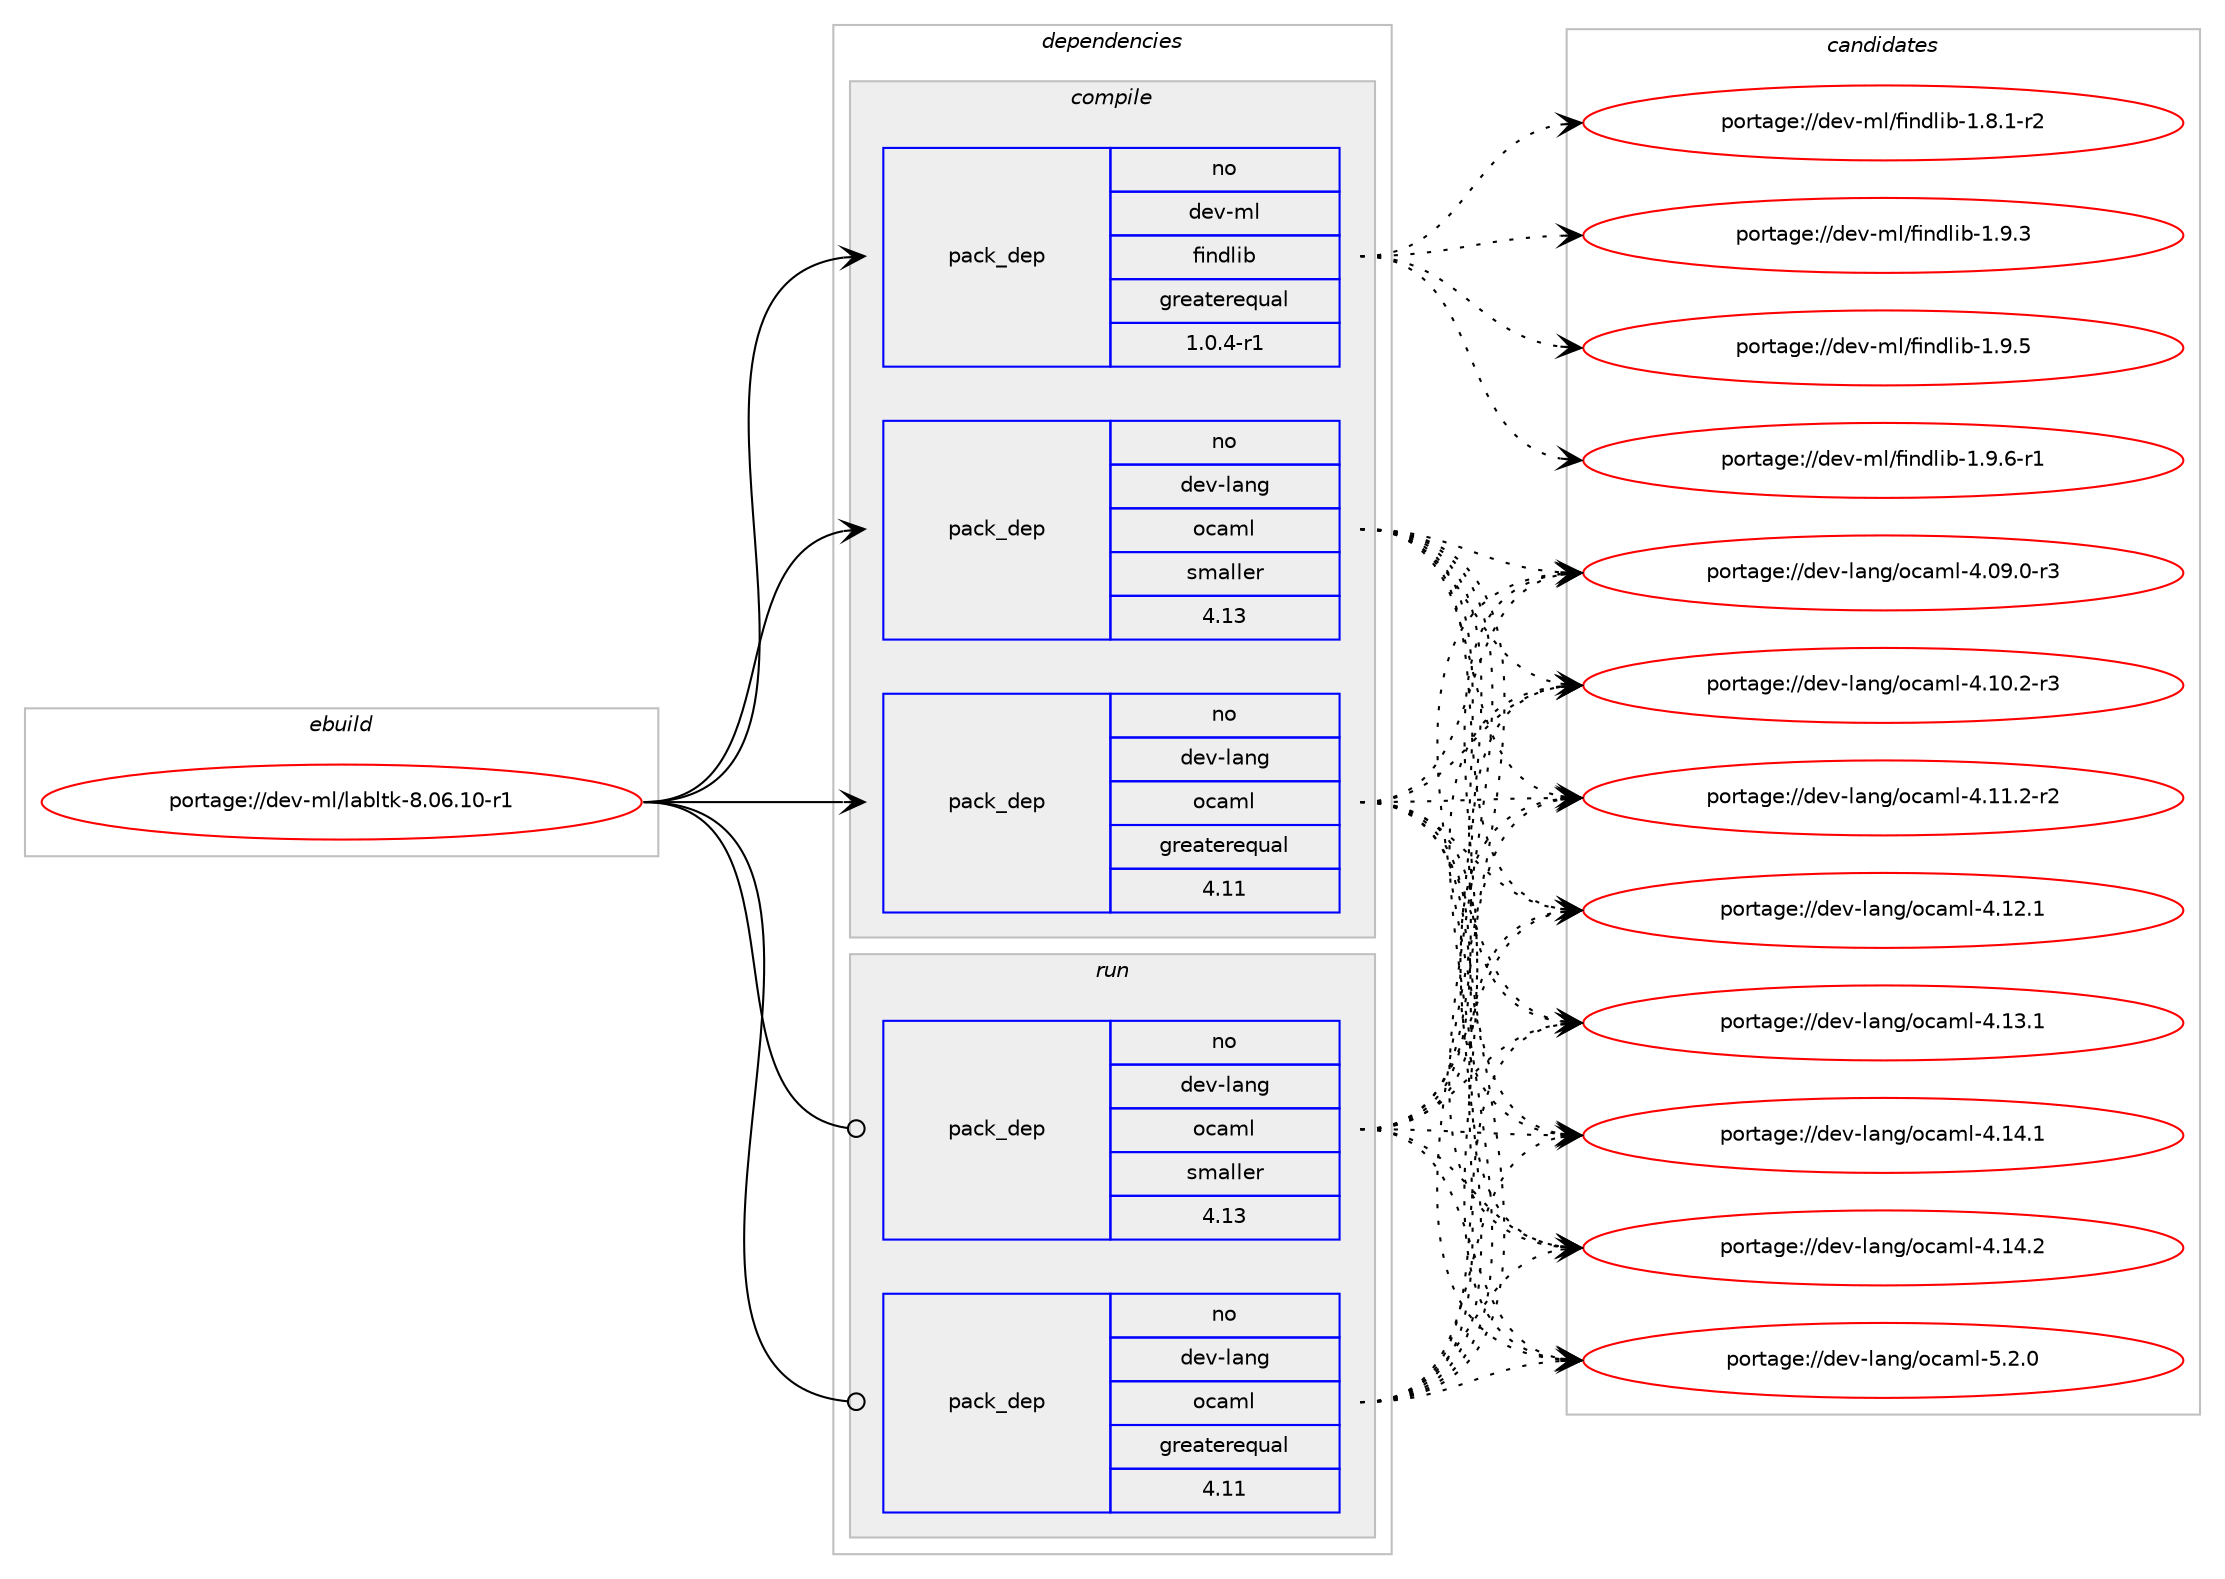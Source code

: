 digraph prolog {

# *************
# Graph options
# *************

newrank=true;
concentrate=true;
compound=true;
graph [rankdir=LR,fontname=Helvetica,fontsize=10,ranksep=1.5];#, ranksep=2.5, nodesep=0.2];
edge  [arrowhead=vee];
node  [fontname=Helvetica,fontsize=10];

# **********
# The ebuild
# **********

subgraph cluster_leftcol {
color=gray;
rank=same;
label=<<i>ebuild</i>>;
id [label="portage://dev-ml/labltk-8.06.10-r1", color=red, width=4, href="../dev-ml/labltk-8.06.10-r1.svg"];
}

# ****************
# The dependencies
# ****************

subgraph cluster_midcol {
color=gray;
label=<<i>dependencies</i>>;
subgraph cluster_compile {
fillcolor="#eeeeee";
style=filled;
label=<<i>compile</i>>;
subgraph pack30408 {
dependency60074 [label=<<TABLE BORDER="0" CELLBORDER="1" CELLSPACING="0" CELLPADDING="4" WIDTH="220"><TR><TD ROWSPAN="6" CELLPADDING="30">pack_dep</TD></TR><TR><TD WIDTH="110">no</TD></TR><TR><TD>dev-lang</TD></TR><TR><TD>ocaml</TD></TR><TR><TD>greaterequal</TD></TR><TR><TD>4.11</TD></TR></TABLE>>, shape=none, color=blue];
}
id:e -> dependency60074:w [weight=20,style="solid",arrowhead="vee"];
subgraph pack30409 {
dependency60075 [label=<<TABLE BORDER="0" CELLBORDER="1" CELLSPACING="0" CELLPADDING="4" WIDTH="220"><TR><TD ROWSPAN="6" CELLPADDING="30">pack_dep</TD></TR><TR><TD WIDTH="110">no</TD></TR><TR><TD>dev-lang</TD></TR><TR><TD>ocaml</TD></TR><TR><TD>smaller</TD></TR><TR><TD>4.13</TD></TR></TABLE>>, shape=none, color=blue];
}
id:e -> dependency60075:w [weight=20,style="solid",arrowhead="vee"];
# *** BEGIN UNKNOWN DEPENDENCY TYPE (TODO) ***
# id -> package_dependency(portage://dev-ml/labltk-8.06.10-r1,install,no,dev-lang,tk,none,[,,],any_same_slot,[])
# *** END UNKNOWN DEPENDENCY TYPE (TODO) ***

subgraph pack30410 {
dependency60076 [label=<<TABLE BORDER="0" CELLBORDER="1" CELLSPACING="0" CELLPADDING="4" WIDTH="220"><TR><TD ROWSPAN="6" CELLPADDING="30">pack_dep</TD></TR><TR><TD WIDTH="110">no</TD></TR><TR><TD>dev-ml</TD></TR><TR><TD>findlib</TD></TR><TR><TD>greaterequal</TD></TR><TR><TD>1.0.4-r1</TD></TR></TABLE>>, shape=none, color=blue];
}
id:e -> dependency60076:w [weight=20,style="solid",arrowhead="vee"];
# *** BEGIN UNKNOWN DEPENDENCY TYPE (TODO) ***
# id -> package_dependency(portage://dev-ml/labltk-8.06.10-r1,install,no,dev-ml,findlib,none,[,,],[],[])
# *** END UNKNOWN DEPENDENCY TYPE (TODO) ***

}
subgraph cluster_compileandrun {
fillcolor="#eeeeee";
style=filled;
label=<<i>compile and run</i>>;
}
subgraph cluster_run {
fillcolor="#eeeeee";
style=filled;
label=<<i>run</i>>;
subgraph pack30411 {
dependency60077 [label=<<TABLE BORDER="0" CELLBORDER="1" CELLSPACING="0" CELLPADDING="4" WIDTH="220"><TR><TD ROWSPAN="6" CELLPADDING="30">pack_dep</TD></TR><TR><TD WIDTH="110">no</TD></TR><TR><TD>dev-lang</TD></TR><TR><TD>ocaml</TD></TR><TR><TD>greaterequal</TD></TR><TR><TD>4.11</TD></TR></TABLE>>, shape=none, color=blue];
}
id:e -> dependency60077:w [weight=20,style="solid",arrowhead="odot"];
# *** BEGIN UNKNOWN DEPENDENCY TYPE (TODO) ***
# id -> package_dependency(portage://dev-ml/labltk-8.06.10-r1,run,no,dev-lang,ocaml,none,[,,],any_same_slot,[use(optenable(ocamlopt),none)])
# *** END UNKNOWN DEPENDENCY TYPE (TODO) ***

subgraph pack30412 {
dependency60078 [label=<<TABLE BORDER="0" CELLBORDER="1" CELLSPACING="0" CELLPADDING="4" WIDTH="220"><TR><TD ROWSPAN="6" CELLPADDING="30">pack_dep</TD></TR><TR><TD WIDTH="110">no</TD></TR><TR><TD>dev-lang</TD></TR><TR><TD>ocaml</TD></TR><TR><TD>smaller</TD></TR><TR><TD>4.13</TD></TR></TABLE>>, shape=none, color=blue];
}
id:e -> dependency60078:w [weight=20,style="solid",arrowhead="odot"];
# *** BEGIN UNKNOWN DEPENDENCY TYPE (TODO) ***
# id -> package_dependency(portage://dev-ml/labltk-8.06.10-r1,run,no,dev-lang,tk,none,[,,],any_same_slot,[])
# *** END UNKNOWN DEPENDENCY TYPE (TODO) ***

}
}

# **************
# The candidates
# **************

subgraph cluster_choices {
rank=same;
color=gray;
label=<<i>candidates</i>>;

subgraph choice30408 {
color=black;
nodesep=1;
choice1001011184510897110103471119997109108455246485746484511451 [label="portage://dev-lang/ocaml-4.09.0-r3", color=red, width=4,href="../dev-lang/ocaml-4.09.0-r3.svg"];
choice1001011184510897110103471119997109108455246494846504511451 [label="portage://dev-lang/ocaml-4.10.2-r3", color=red, width=4,href="../dev-lang/ocaml-4.10.2-r3.svg"];
choice1001011184510897110103471119997109108455246494946504511450 [label="portage://dev-lang/ocaml-4.11.2-r2", color=red, width=4,href="../dev-lang/ocaml-4.11.2-r2.svg"];
choice100101118451089711010347111999710910845524649504649 [label="portage://dev-lang/ocaml-4.12.1", color=red, width=4,href="../dev-lang/ocaml-4.12.1.svg"];
choice100101118451089711010347111999710910845524649514649 [label="portage://dev-lang/ocaml-4.13.1", color=red, width=4,href="../dev-lang/ocaml-4.13.1.svg"];
choice100101118451089711010347111999710910845524649524649 [label="portage://dev-lang/ocaml-4.14.1", color=red, width=4,href="../dev-lang/ocaml-4.14.1.svg"];
choice100101118451089711010347111999710910845524649524650 [label="portage://dev-lang/ocaml-4.14.2", color=red, width=4,href="../dev-lang/ocaml-4.14.2.svg"];
choice1001011184510897110103471119997109108455346504648 [label="portage://dev-lang/ocaml-5.2.0", color=red, width=4,href="../dev-lang/ocaml-5.2.0.svg"];
dependency60074:e -> choice1001011184510897110103471119997109108455246485746484511451:w [style=dotted,weight="100"];
dependency60074:e -> choice1001011184510897110103471119997109108455246494846504511451:w [style=dotted,weight="100"];
dependency60074:e -> choice1001011184510897110103471119997109108455246494946504511450:w [style=dotted,weight="100"];
dependency60074:e -> choice100101118451089711010347111999710910845524649504649:w [style=dotted,weight="100"];
dependency60074:e -> choice100101118451089711010347111999710910845524649514649:w [style=dotted,weight="100"];
dependency60074:e -> choice100101118451089711010347111999710910845524649524649:w [style=dotted,weight="100"];
dependency60074:e -> choice100101118451089711010347111999710910845524649524650:w [style=dotted,weight="100"];
dependency60074:e -> choice1001011184510897110103471119997109108455346504648:w [style=dotted,weight="100"];
}
subgraph choice30409 {
color=black;
nodesep=1;
choice1001011184510897110103471119997109108455246485746484511451 [label="portage://dev-lang/ocaml-4.09.0-r3", color=red, width=4,href="../dev-lang/ocaml-4.09.0-r3.svg"];
choice1001011184510897110103471119997109108455246494846504511451 [label="portage://dev-lang/ocaml-4.10.2-r3", color=red, width=4,href="../dev-lang/ocaml-4.10.2-r3.svg"];
choice1001011184510897110103471119997109108455246494946504511450 [label="portage://dev-lang/ocaml-4.11.2-r2", color=red, width=4,href="../dev-lang/ocaml-4.11.2-r2.svg"];
choice100101118451089711010347111999710910845524649504649 [label="portage://dev-lang/ocaml-4.12.1", color=red, width=4,href="../dev-lang/ocaml-4.12.1.svg"];
choice100101118451089711010347111999710910845524649514649 [label="portage://dev-lang/ocaml-4.13.1", color=red, width=4,href="../dev-lang/ocaml-4.13.1.svg"];
choice100101118451089711010347111999710910845524649524649 [label="portage://dev-lang/ocaml-4.14.1", color=red, width=4,href="../dev-lang/ocaml-4.14.1.svg"];
choice100101118451089711010347111999710910845524649524650 [label="portage://dev-lang/ocaml-4.14.2", color=red, width=4,href="../dev-lang/ocaml-4.14.2.svg"];
choice1001011184510897110103471119997109108455346504648 [label="portage://dev-lang/ocaml-5.2.0", color=red, width=4,href="../dev-lang/ocaml-5.2.0.svg"];
dependency60075:e -> choice1001011184510897110103471119997109108455246485746484511451:w [style=dotted,weight="100"];
dependency60075:e -> choice1001011184510897110103471119997109108455246494846504511451:w [style=dotted,weight="100"];
dependency60075:e -> choice1001011184510897110103471119997109108455246494946504511450:w [style=dotted,weight="100"];
dependency60075:e -> choice100101118451089711010347111999710910845524649504649:w [style=dotted,weight="100"];
dependency60075:e -> choice100101118451089711010347111999710910845524649514649:w [style=dotted,weight="100"];
dependency60075:e -> choice100101118451089711010347111999710910845524649524649:w [style=dotted,weight="100"];
dependency60075:e -> choice100101118451089711010347111999710910845524649524650:w [style=dotted,weight="100"];
dependency60075:e -> choice1001011184510897110103471119997109108455346504648:w [style=dotted,weight="100"];
}
subgraph choice30410 {
color=black;
nodesep=1;
choice1001011184510910847102105110100108105984549465646494511450 [label="portage://dev-ml/findlib-1.8.1-r2", color=red, width=4,href="../dev-ml/findlib-1.8.1-r2.svg"];
choice100101118451091084710210511010010810598454946574651 [label="portage://dev-ml/findlib-1.9.3", color=red, width=4,href="../dev-ml/findlib-1.9.3.svg"];
choice100101118451091084710210511010010810598454946574653 [label="portage://dev-ml/findlib-1.9.5", color=red, width=4,href="../dev-ml/findlib-1.9.5.svg"];
choice1001011184510910847102105110100108105984549465746544511449 [label="portage://dev-ml/findlib-1.9.6-r1", color=red, width=4,href="../dev-ml/findlib-1.9.6-r1.svg"];
dependency60076:e -> choice1001011184510910847102105110100108105984549465646494511450:w [style=dotted,weight="100"];
dependency60076:e -> choice100101118451091084710210511010010810598454946574651:w [style=dotted,weight="100"];
dependency60076:e -> choice100101118451091084710210511010010810598454946574653:w [style=dotted,weight="100"];
dependency60076:e -> choice1001011184510910847102105110100108105984549465746544511449:w [style=dotted,weight="100"];
}
subgraph choice30411 {
color=black;
nodesep=1;
choice1001011184510897110103471119997109108455246485746484511451 [label="portage://dev-lang/ocaml-4.09.0-r3", color=red, width=4,href="../dev-lang/ocaml-4.09.0-r3.svg"];
choice1001011184510897110103471119997109108455246494846504511451 [label="portage://dev-lang/ocaml-4.10.2-r3", color=red, width=4,href="../dev-lang/ocaml-4.10.2-r3.svg"];
choice1001011184510897110103471119997109108455246494946504511450 [label="portage://dev-lang/ocaml-4.11.2-r2", color=red, width=4,href="../dev-lang/ocaml-4.11.2-r2.svg"];
choice100101118451089711010347111999710910845524649504649 [label="portage://dev-lang/ocaml-4.12.1", color=red, width=4,href="../dev-lang/ocaml-4.12.1.svg"];
choice100101118451089711010347111999710910845524649514649 [label="portage://dev-lang/ocaml-4.13.1", color=red, width=4,href="../dev-lang/ocaml-4.13.1.svg"];
choice100101118451089711010347111999710910845524649524649 [label="portage://dev-lang/ocaml-4.14.1", color=red, width=4,href="../dev-lang/ocaml-4.14.1.svg"];
choice100101118451089711010347111999710910845524649524650 [label="portage://dev-lang/ocaml-4.14.2", color=red, width=4,href="../dev-lang/ocaml-4.14.2.svg"];
choice1001011184510897110103471119997109108455346504648 [label="portage://dev-lang/ocaml-5.2.0", color=red, width=4,href="../dev-lang/ocaml-5.2.0.svg"];
dependency60077:e -> choice1001011184510897110103471119997109108455246485746484511451:w [style=dotted,weight="100"];
dependency60077:e -> choice1001011184510897110103471119997109108455246494846504511451:w [style=dotted,weight="100"];
dependency60077:e -> choice1001011184510897110103471119997109108455246494946504511450:w [style=dotted,weight="100"];
dependency60077:e -> choice100101118451089711010347111999710910845524649504649:w [style=dotted,weight="100"];
dependency60077:e -> choice100101118451089711010347111999710910845524649514649:w [style=dotted,weight="100"];
dependency60077:e -> choice100101118451089711010347111999710910845524649524649:w [style=dotted,weight="100"];
dependency60077:e -> choice100101118451089711010347111999710910845524649524650:w [style=dotted,weight="100"];
dependency60077:e -> choice1001011184510897110103471119997109108455346504648:w [style=dotted,weight="100"];
}
subgraph choice30412 {
color=black;
nodesep=1;
choice1001011184510897110103471119997109108455246485746484511451 [label="portage://dev-lang/ocaml-4.09.0-r3", color=red, width=4,href="../dev-lang/ocaml-4.09.0-r3.svg"];
choice1001011184510897110103471119997109108455246494846504511451 [label="portage://dev-lang/ocaml-4.10.2-r3", color=red, width=4,href="../dev-lang/ocaml-4.10.2-r3.svg"];
choice1001011184510897110103471119997109108455246494946504511450 [label="portage://dev-lang/ocaml-4.11.2-r2", color=red, width=4,href="../dev-lang/ocaml-4.11.2-r2.svg"];
choice100101118451089711010347111999710910845524649504649 [label="portage://dev-lang/ocaml-4.12.1", color=red, width=4,href="../dev-lang/ocaml-4.12.1.svg"];
choice100101118451089711010347111999710910845524649514649 [label="portage://dev-lang/ocaml-4.13.1", color=red, width=4,href="../dev-lang/ocaml-4.13.1.svg"];
choice100101118451089711010347111999710910845524649524649 [label="portage://dev-lang/ocaml-4.14.1", color=red, width=4,href="../dev-lang/ocaml-4.14.1.svg"];
choice100101118451089711010347111999710910845524649524650 [label="portage://dev-lang/ocaml-4.14.2", color=red, width=4,href="../dev-lang/ocaml-4.14.2.svg"];
choice1001011184510897110103471119997109108455346504648 [label="portage://dev-lang/ocaml-5.2.0", color=red, width=4,href="../dev-lang/ocaml-5.2.0.svg"];
dependency60078:e -> choice1001011184510897110103471119997109108455246485746484511451:w [style=dotted,weight="100"];
dependency60078:e -> choice1001011184510897110103471119997109108455246494846504511451:w [style=dotted,weight="100"];
dependency60078:e -> choice1001011184510897110103471119997109108455246494946504511450:w [style=dotted,weight="100"];
dependency60078:e -> choice100101118451089711010347111999710910845524649504649:w [style=dotted,weight="100"];
dependency60078:e -> choice100101118451089711010347111999710910845524649514649:w [style=dotted,weight="100"];
dependency60078:e -> choice100101118451089711010347111999710910845524649524649:w [style=dotted,weight="100"];
dependency60078:e -> choice100101118451089711010347111999710910845524649524650:w [style=dotted,weight="100"];
dependency60078:e -> choice1001011184510897110103471119997109108455346504648:w [style=dotted,weight="100"];
}
}

}
